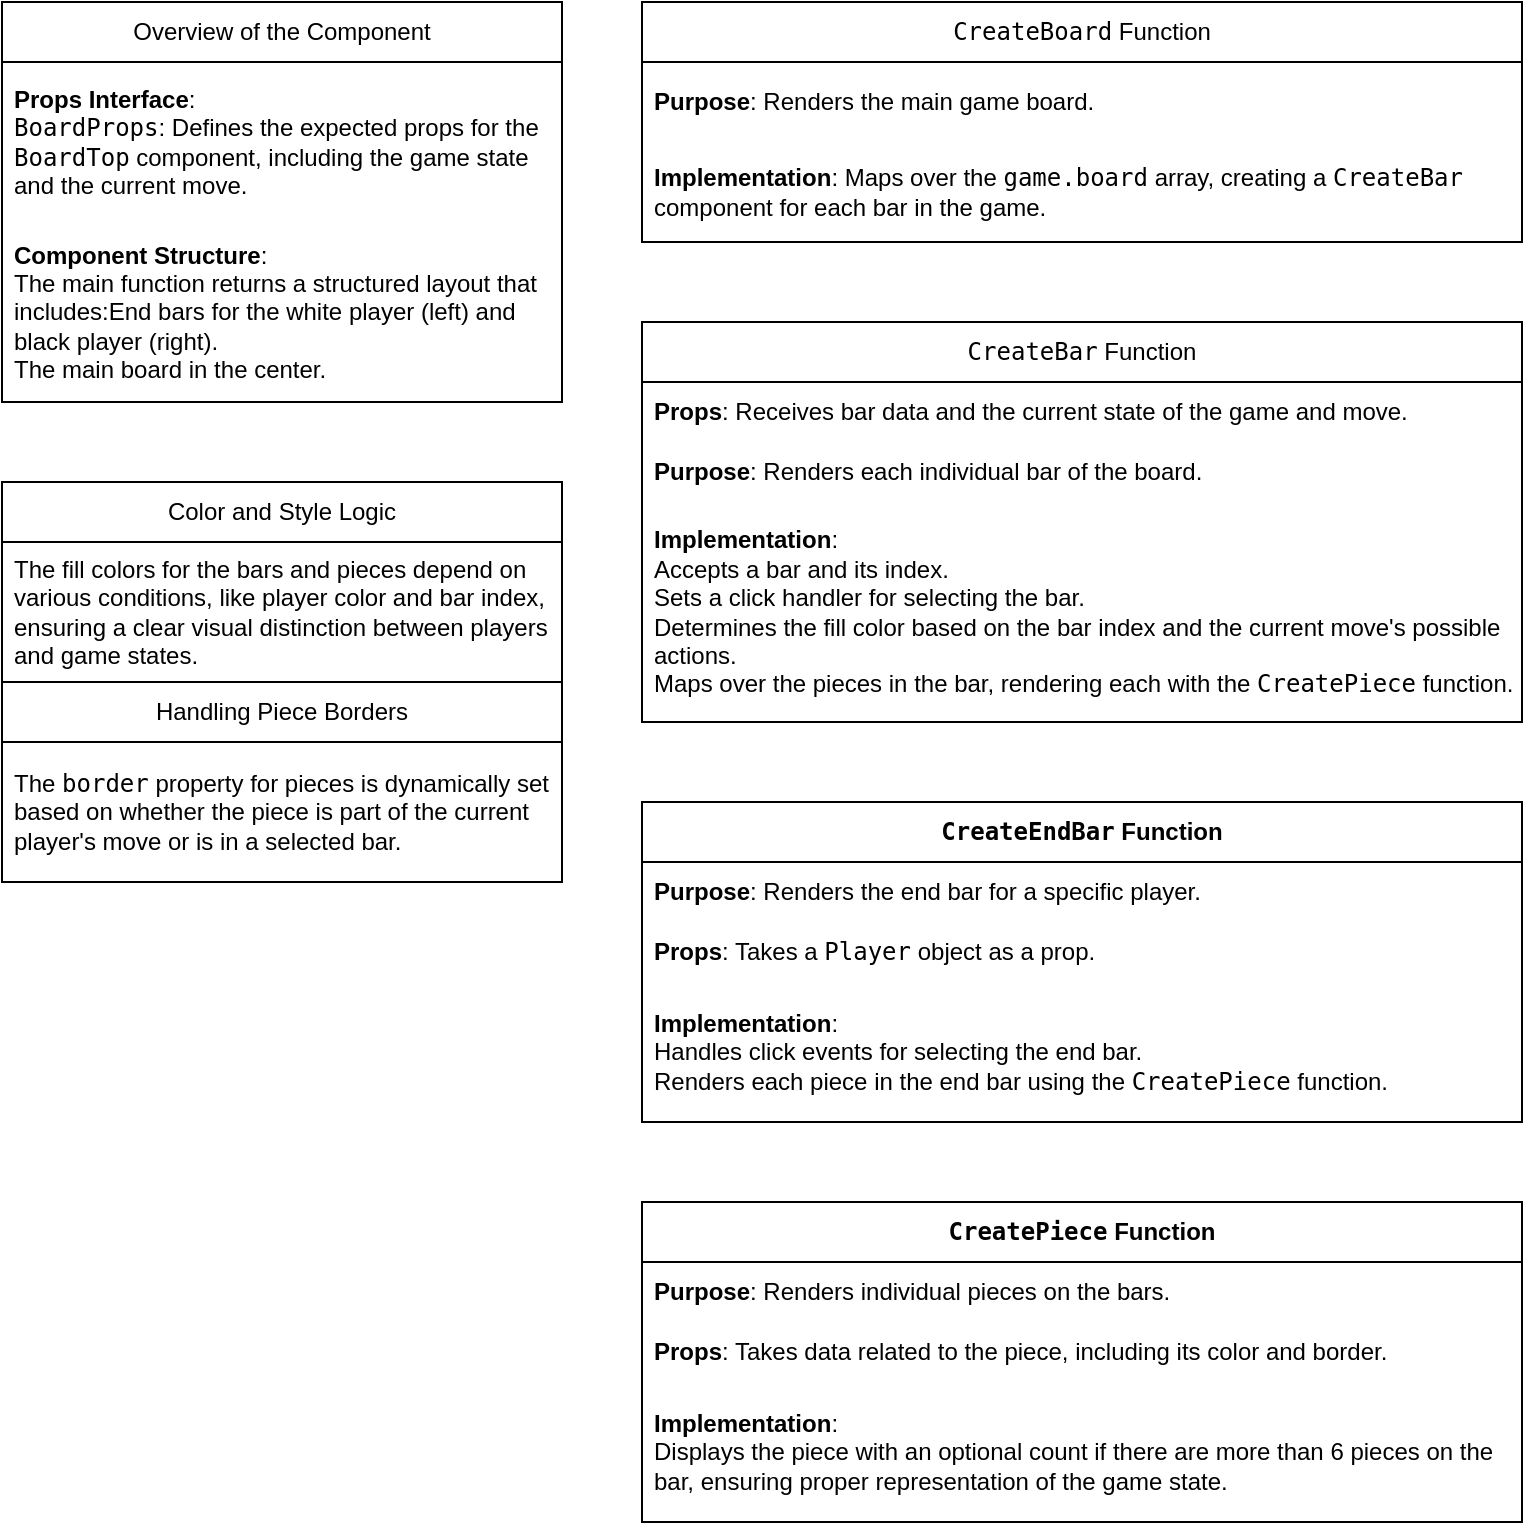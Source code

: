 <mxfile>
    <diagram id="i0Fd0UKqUrROmlMjbQ8B" name="Page-1">
        <mxGraphModel dx="867" dy="602" grid="1" gridSize="10" guides="1" tooltips="1" connect="1" arrows="1" fold="1" page="1" pageScale="1" pageWidth="850" pageHeight="1100" math="0" shadow="0">
            <root>
                <mxCell id="0"/>
                <mxCell id="1" parent="0"/>
                <mxCell id="2" value="Overview of the Component" style="swimlane;fontStyle=0;childLayout=stackLayout;horizontal=1;startSize=30;horizontalStack=0;resizeParent=1;resizeParentMax=0;resizeLast=0;collapsible=1;marginBottom=0;whiteSpace=wrap;html=1;" vertex="1" parent="1">
                    <mxGeometry x="40" y="40" width="280" height="200" as="geometry"/>
                </mxCell>
                <mxCell id="3" value="&lt;strong style=&quot;background-color: initial;&quot;&gt;Props Interface&lt;/strong&gt;&lt;span style=&quot;background-color: initial;&quot;&gt;:&lt;/span&gt;&lt;br&gt;&lt;code&gt;BoardProps&lt;/code&gt;&lt;span style=&quot;background-color: initial;&quot;&gt;: Defines the expected props for the &lt;/span&gt;&lt;code&gt;BoardTop&lt;/code&gt;&lt;span style=&quot;background-color: initial;&quot;&gt; component, including the game state and the current move.&lt;/span&gt;" style="text;strokeColor=none;fillColor=none;align=left;verticalAlign=middle;spacingLeft=4;spacingRight=4;overflow=hidden;points=[[0,0.5],[1,0.5]];portConstraint=eastwest;rotatable=0;whiteSpace=wrap;html=1;" vertex="1" parent="2">
                    <mxGeometry y="30" width="280" height="80" as="geometry"/>
                </mxCell>
                <mxCell id="4" value="&lt;strong style=&quot;background-color: initial;&quot;&gt;Component Structure&lt;/strong&gt;&lt;span style=&quot;background-color: initial;&quot;&gt;:&lt;/span&gt;&lt;br&gt;&lt;span style=&quot;background-color: initial;&quot;&gt;The main function returns a structured layout that includes:&lt;/span&gt;&lt;span style=&quot;background-color: initial;&quot;&gt;End bars for the white player (left) and black player (right).&lt;/span&gt;&lt;br&gt;&lt;span style=&quot;background-color: initial;&quot;&gt;The main board in the center.&lt;/span&gt;" style="text;strokeColor=none;fillColor=none;align=left;verticalAlign=middle;spacingLeft=4;spacingRight=4;overflow=hidden;points=[[0,0.5],[1,0.5]];portConstraint=eastwest;rotatable=0;whiteSpace=wrap;html=1;" vertex="1" parent="2">
                    <mxGeometry y="110" width="280" height="90" as="geometry"/>
                </mxCell>
                <mxCell id="6" value="&lt;code&gt;CreateBoard&lt;/code&gt; Function" style="swimlane;fontStyle=0;childLayout=stackLayout;horizontal=1;startSize=30;horizontalStack=0;resizeParent=1;resizeParentMax=0;resizeLast=0;collapsible=1;marginBottom=0;whiteSpace=wrap;html=1;" vertex="1" parent="1">
                    <mxGeometry x="360" y="40" width="440" height="120" as="geometry"/>
                </mxCell>
                <mxCell id="7" value="&lt;strong&gt;Purpose&lt;/strong&gt;: Renders the main game board." style="text;strokeColor=none;fillColor=none;align=left;verticalAlign=middle;spacingLeft=4;spacingRight=4;overflow=hidden;points=[[0,0.5],[1,0.5]];portConstraint=eastwest;rotatable=0;whiteSpace=wrap;html=1;" vertex="1" parent="6">
                    <mxGeometry y="30" width="440" height="40" as="geometry"/>
                </mxCell>
                <mxCell id="8" value="&lt;strong&gt;Implementation&lt;/strong&gt;: Maps over the &lt;code&gt;game.board&lt;/code&gt; array, creating a &lt;code&gt;CreateBar&lt;/code&gt; component for each bar in the game." style="text;strokeColor=none;fillColor=none;align=left;verticalAlign=middle;spacingLeft=4;spacingRight=4;overflow=hidden;points=[[0,0.5],[1,0.5]];portConstraint=eastwest;rotatable=0;whiteSpace=wrap;html=1;" vertex="1" parent="6">
                    <mxGeometry y="70" width="440" height="50" as="geometry"/>
                </mxCell>
                <mxCell id="11" value="&lt;code&gt;CreateBar&lt;/code&gt; Function" style="swimlane;fontStyle=0;childLayout=stackLayout;horizontal=1;startSize=30;horizontalStack=0;resizeParent=1;resizeParentMax=0;resizeLast=0;collapsible=1;marginBottom=0;whiteSpace=wrap;html=1;" vertex="1" parent="1">
                    <mxGeometry x="360" y="200" width="440" height="200" as="geometry"/>
                </mxCell>
                <mxCell id="12" value="&lt;strong&gt;Props&lt;/strong&gt;: Receives bar data and the current state of the game and move." style="text;strokeColor=none;fillColor=none;align=left;verticalAlign=middle;spacingLeft=4;spacingRight=4;overflow=hidden;points=[[0,0.5],[1,0.5]];portConstraint=eastwest;rotatable=0;whiteSpace=wrap;html=1;" vertex="1" parent="11">
                    <mxGeometry y="30" width="440" height="30" as="geometry"/>
                </mxCell>
                <mxCell id="13" value="&lt;strong&gt;Purpose&lt;/strong&gt;: Renders each individual bar of the board." style="text;strokeColor=none;fillColor=none;align=left;verticalAlign=middle;spacingLeft=4;spacingRight=4;overflow=hidden;points=[[0,0.5],[1,0.5]];portConstraint=eastwest;rotatable=0;whiteSpace=wrap;html=1;" vertex="1" parent="11">
                    <mxGeometry y="60" width="440" height="30" as="geometry"/>
                </mxCell>
                <mxCell id="14" value="&lt;strong style=&quot;background-color: initial;&quot;&gt;Implementation&lt;/strong&gt;&lt;span style=&quot;background-color: initial;&quot;&gt;:&lt;/span&gt;&lt;br&gt;&lt;span style=&quot;background-color: initial;&quot;&gt;Accepts a bar and its index.&lt;/span&gt;&lt;br&gt;&lt;span style=&quot;background-color: initial;&quot;&gt;Sets a click handler for selecting the bar.&lt;/span&gt;&lt;br&gt;&lt;span style=&quot;background-color: initial;&quot;&gt;Determines the fill color based on the bar index and the current move's possible actions.&lt;/span&gt;&lt;br&gt;&lt;span style=&quot;background-color: initial;&quot;&gt;Maps over the pieces in the bar, rendering each with the &lt;/span&gt;&lt;code&gt;CreatePiece&lt;/code&gt;&lt;span style=&quot;background-color: initial;&quot;&gt; function.&lt;/span&gt;" style="text;strokeColor=none;fillColor=none;align=left;verticalAlign=middle;spacingLeft=4;spacingRight=4;overflow=hidden;points=[[0,0.5],[1,0.5]];portConstraint=eastwest;rotatable=0;whiteSpace=wrap;html=1;" vertex="1" parent="11">
                    <mxGeometry y="90" width="440" height="110" as="geometry"/>
                </mxCell>
                <mxCell id="15" value="&lt;strong&gt;&lt;code&gt;CreateEndBar&lt;/code&gt; Function&lt;/strong&gt;" style="swimlane;fontStyle=0;childLayout=stackLayout;horizontal=1;startSize=30;horizontalStack=0;resizeParent=1;resizeParentMax=0;resizeLast=0;collapsible=1;marginBottom=0;whiteSpace=wrap;html=1;" vertex="1" parent="1">
                    <mxGeometry x="360" y="440" width="440" height="160" as="geometry"/>
                </mxCell>
                <mxCell id="16" value="&lt;strong&gt;Purpose&lt;/strong&gt;: Renders the end bar for a specific player." style="text;strokeColor=none;fillColor=none;align=left;verticalAlign=middle;spacingLeft=4;spacingRight=4;overflow=hidden;points=[[0,0.5],[1,0.5]];portConstraint=eastwest;rotatable=0;whiteSpace=wrap;html=1;" vertex="1" parent="15">
                    <mxGeometry y="30" width="440" height="30" as="geometry"/>
                </mxCell>
                <mxCell id="17" value="&lt;strong&gt;Props&lt;/strong&gt;: Takes a &lt;code&gt;Player&lt;/code&gt; object as a prop." style="text;strokeColor=none;fillColor=none;align=left;verticalAlign=middle;spacingLeft=4;spacingRight=4;overflow=hidden;points=[[0,0.5],[1,0.5]];portConstraint=eastwest;rotatable=0;whiteSpace=wrap;html=1;" vertex="1" parent="15">
                    <mxGeometry y="60" width="440" height="30" as="geometry"/>
                </mxCell>
                <mxCell id="18" value="&lt;strong style=&quot;background-color: initial;&quot;&gt;Implementation&lt;/strong&gt;&lt;span style=&quot;background-color: initial;&quot;&gt;:&lt;/span&gt;&lt;br&gt;&lt;span style=&quot;background-color: initial;&quot;&gt;Handles click events for selecting the end bar.&lt;/span&gt;&lt;br&gt;&lt;span style=&quot;background-color: initial;&quot;&gt;Renders each piece in the end bar using the &lt;/span&gt;&lt;code&gt;CreatePiece&lt;/code&gt;&lt;span style=&quot;background-color: initial;&quot;&gt; function.&lt;/span&gt;" style="text;strokeColor=none;fillColor=none;align=left;verticalAlign=middle;spacingLeft=4;spacingRight=4;overflow=hidden;points=[[0,0.5],[1,0.5]];portConstraint=eastwest;rotatable=0;whiteSpace=wrap;html=1;" vertex="1" parent="15">
                    <mxGeometry y="90" width="440" height="70" as="geometry"/>
                </mxCell>
                <mxCell id="19" value="&lt;strong&gt;&lt;code&gt;CreatePiece&lt;/code&gt; Function&lt;/strong&gt;" style="swimlane;fontStyle=0;childLayout=stackLayout;horizontal=1;startSize=30;horizontalStack=0;resizeParent=1;resizeParentMax=0;resizeLast=0;collapsible=1;marginBottom=0;whiteSpace=wrap;html=1;" vertex="1" parent="1">
                    <mxGeometry x="360" y="640" width="440" height="160" as="geometry"/>
                </mxCell>
                <mxCell id="20" value="&lt;strong&gt;Purpose&lt;/strong&gt;: Renders individual pieces on the bars." style="text;strokeColor=none;fillColor=none;align=left;verticalAlign=middle;spacingLeft=4;spacingRight=4;overflow=hidden;points=[[0,0.5],[1,0.5]];portConstraint=eastwest;rotatable=0;whiteSpace=wrap;html=1;" vertex="1" parent="19">
                    <mxGeometry y="30" width="440" height="30" as="geometry"/>
                </mxCell>
                <mxCell id="21" value="&lt;strong&gt;Props&lt;/strong&gt;: Takes data related to the piece, including its color and border." style="text;strokeColor=none;fillColor=none;align=left;verticalAlign=middle;spacingLeft=4;spacingRight=4;overflow=hidden;points=[[0,0.5],[1,0.5]];portConstraint=eastwest;rotatable=0;whiteSpace=wrap;html=1;" vertex="1" parent="19">
                    <mxGeometry y="60" width="440" height="30" as="geometry"/>
                </mxCell>
                <mxCell id="22" value="&lt;strong style=&quot;background-color: initial;&quot;&gt;Implementation&lt;/strong&gt;&lt;span style=&quot;background-color: initial;&quot;&gt;:&lt;/span&gt;&lt;br&gt;&lt;span style=&quot;background-color: initial;&quot;&gt;Displays the piece with an optional count if there are more than 6 pieces on the bar, ensuring proper representation of the game state.&lt;/span&gt;" style="text;strokeColor=none;fillColor=none;align=left;verticalAlign=middle;spacingLeft=4;spacingRight=4;overflow=hidden;points=[[0,0.5],[1,0.5]];portConstraint=eastwest;rotatable=0;whiteSpace=wrap;html=1;" vertex="1" parent="19">
                    <mxGeometry y="90" width="440" height="70" as="geometry"/>
                </mxCell>
                <mxCell id="23" value="Color and Style Logic" style="swimlane;fontStyle=0;childLayout=stackLayout;horizontal=1;startSize=30;horizontalStack=0;resizeParent=1;resizeParentMax=0;resizeLast=0;collapsible=1;marginBottom=0;whiteSpace=wrap;html=1;" vertex="1" parent="1">
                    <mxGeometry x="40" y="280" width="280" height="200" as="geometry"/>
                </mxCell>
                <mxCell id="24" value="The fill colors for the bars and pieces depend on various conditions, like player color and bar index, ensuring a clear visual distinction between players and game states." style="text;strokeColor=none;fillColor=none;align=left;verticalAlign=middle;spacingLeft=4;spacingRight=4;overflow=hidden;points=[[0,0.5],[1,0.5]];portConstraint=eastwest;rotatable=0;whiteSpace=wrap;html=1;" vertex="1" parent="23">
                    <mxGeometry y="30" width="280" height="70" as="geometry"/>
                </mxCell>
                <mxCell id="27" value="Handling Piece Borders" style="swimlane;fontStyle=0;childLayout=stackLayout;horizontal=1;startSize=30;horizontalStack=0;resizeParent=1;resizeParentMax=0;resizeLast=0;collapsible=1;marginBottom=0;whiteSpace=wrap;html=1;" vertex="1" parent="23">
                    <mxGeometry y="100" width="280" height="100" as="geometry"/>
                </mxCell>
                <mxCell id="28" value="The &lt;code&gt;border&lt;/code&gt; property for pieces is dynamically set based on whether the piece is part of the current player's move or is in a selected bar." style="text;strokeColor=none;fillColor=none;align=left;verticalAlign=middle;spacingLeft=4;spacingRight=4;overflow=hidden;points=[[0,0.5],[1,0.5]];portConstraint=eastwest;rotatable=0;whiteSpace=wrap;html=1;" vertex="1" parent="27">
                    <mxGeometry y="30" width="280" height="70" as="geometry"/>
                </mxCell>
            </root>
        </mxGraphModel>
    </diagram>
</mxfile>